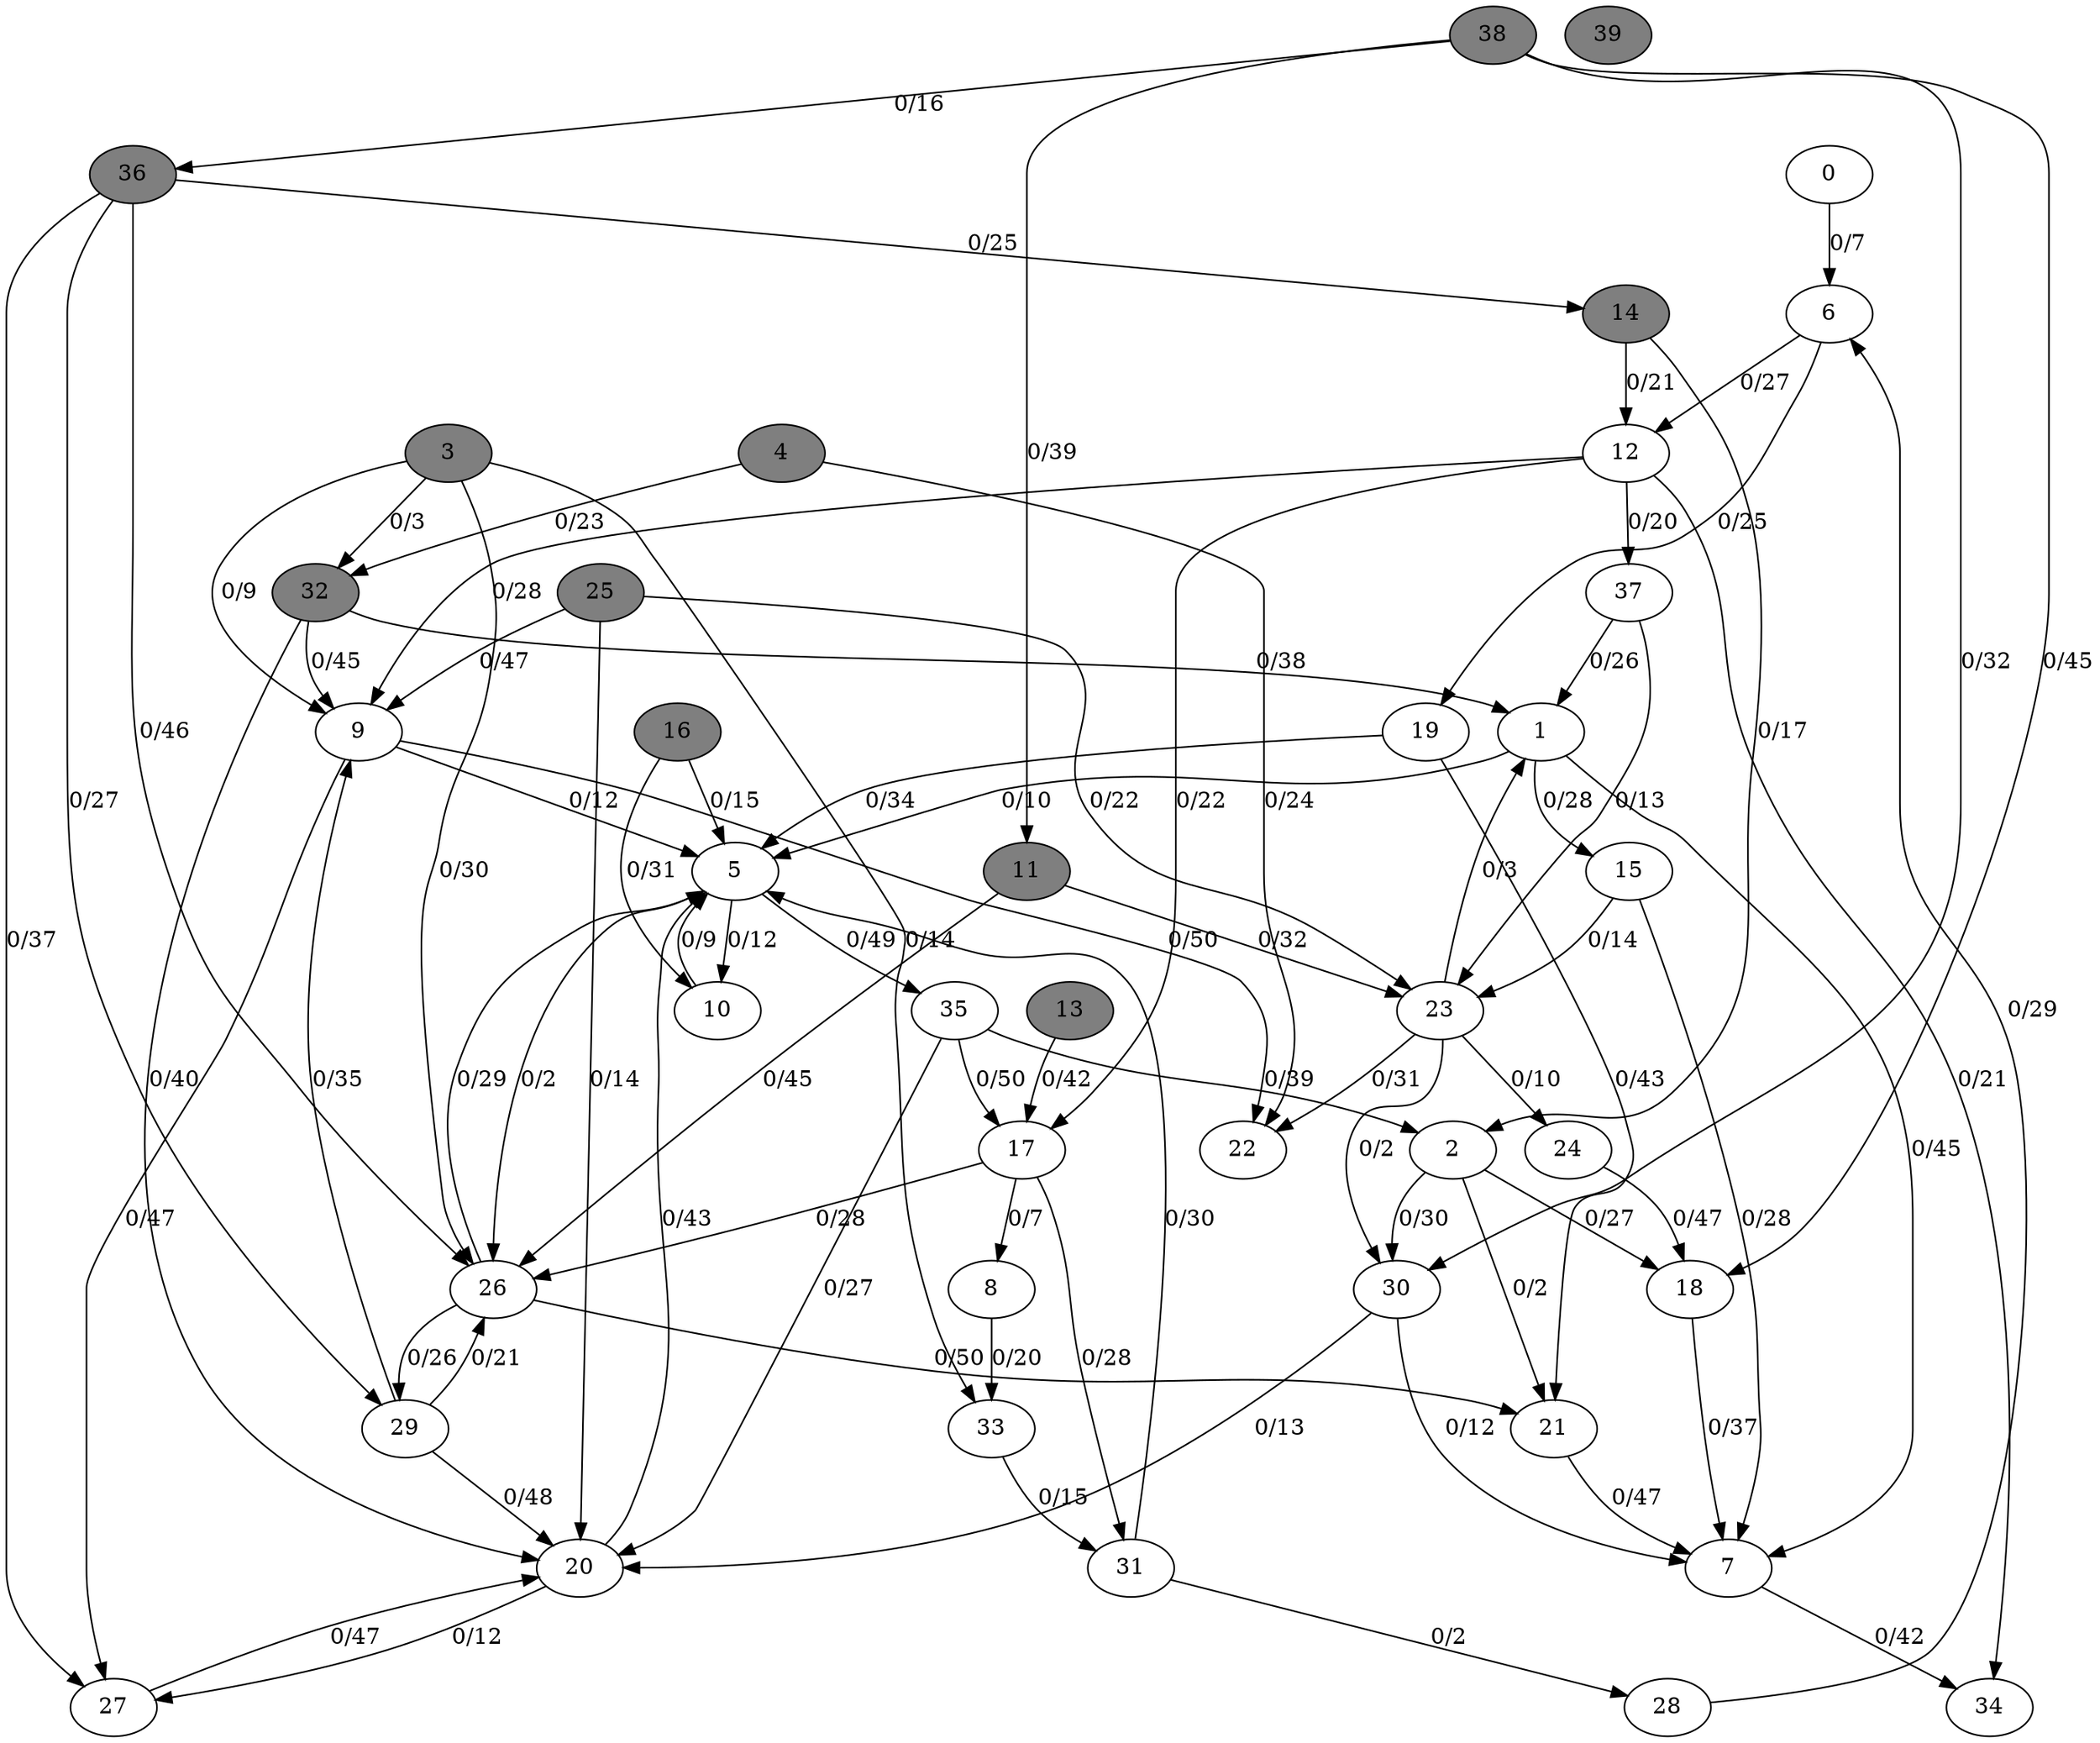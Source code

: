 digraph G {
	0[style=filled fillcolor=grey100];
	0->6[label ="0/7"] ;
	1[style=filled fillcolor=grey100];
	1->5[label ="0/10"] ;
	1->7[label ="0/45"] ;
	1->15[label ="0/28"] ;
	2[style=filled fillcolor=grey100];
	2->18[label ="0/27"] ;
	2->21[label ="0/2"] ;
	2->30[label ="0/30"] ;
	3[style=filled fillcolor=grey50];
	3->9[label ="0/9"] ;
	3->26[label ="0/30"] ;
	3->32[label ="0/3"] ;
	3->33[label ="0/14"] ;
	4[style=filled fillcolor=grey50];
	4->22[label ="0/24"] ;
	4->32[label ="0/23"] ;
	5[style=filled fillcolor=grey100];
	5->10[label ="0/12"] ;
	5->26[label ="0/2"] ;
	5->35[label ="0/49"] ;
	6[style=filled fillcolor=grey100];
	6->12[label ="0/27"] ;
	6->19[label ="0/25"] ;
	7[style=filled fillcolor=grey100];
	7->34[label ="0/42"] ;
	8[style=filled fillcolor=grey100];
	8->33[label ="0/20"] ;
	9[style=filled fillcolor=grey100];
	9->5[label ="0/12"] ;
	9->22[label ="0/50"] ;
	9->27[label ="0/47"] ;
	10[style=filled fillcolor=grey100];
	10->5[label ="0/9"] ;
	11[style=filled fillcolor=grey50];
	11->23[label ="0/32"] ;
	11->26[label ="0/45"] ;
	12[style=filled fillcolor=grey100];
	12->9[label ="0/28"] ;
	12->17[label ="0/22"] ;
	12->34[label ="0/21"] ;
	12->37[label ="0/20"] ;
	13[style=filled fillcolor=grey50];
	13->17[label ="0/42"] ;
	14[style=filled fillcolor=grey50];
	14->2[label ="0/17"] ;
	14->12[label ="0/21"] ;
	15[style=filled fillcolor=grey100];
	15->7[label ="0/28"] ;
	15->23[label ="0/14"] ;
	16[style=filled fillcolor=grey50];
	16->5[label ="0/15"] ;
	16->10[label ="0/31"] ;
	17[style=filled fillcolor=grey100];
	17->8[label ="0/7"] ;
	17->26[label ="0/28"] ;
	17->31[label ="0/28"] ;
	18[style=filled fillcolor=grey100];
	18->7[label ="0/37"] ;
	19[style=filled fillcolor=grey100];
	19->5[label ="0/34"] ;
	19->21[label ="0/43"] ;
	20[style=filled fillcolor=grey100];
	20->5[label ="0/43"] ;
	20->27[label ="0/12"] ;
	21[style=filled fillcolor=grey100];
	21->7[label ="0/47"] ;
	22[style=filled fillcolor=grey100];
	23[style=filled fillcolor=grey100];
	23->1[label ="0/3"] ;
	23->22[label ="0/31"] ;
	23->24[label ="0/10"] ;
	23->30[label ="0/2"] ;
	24[style=filled fillcolor=grey100];
	24->18[label ="0/47"] ;
	25[style=filled fillcolor=grey50];
	25->9[label ="0/47"] ;
	25->20[label ="0/14"] ;
	25->23[label ="0/22"] ;
	26[style=filled fillcolor=grey100];
	26->5[label ="0/29"] ;
	26->21[label ="0/50"] ;
	26->29[label ="0/26"] ;
	27[style=filled fillcolor=grey100];
	27->20[label ="0/47"] ;
	28[style=filled fillcolor=grey100];
	28->6[label ="0/29"] ;
	29[style=filled fillcolor=grey100];
	29->9[label ="0/35"] ;
	29->20[label ="0/48"] ;
	29->26[label ="0/21"] ;
	30[style=filled fillcolor=grey100];
	30->7[label ="0/12"] ;
	30->20[label ="0/13"] ;
	31[style=filled fillcolor=grey100];
	31->5[label ="0/30"] ;
	31->28[label ="0/2"] ;
	32[style=filled fillcolor=grey50];
	32->1[label ="0/38"] ;
	32->9[label ="0/45"] ;
	32->20[label ="0/40"] ;
	33[style=filled fillcolor=grey100];
	33->31[label ="0/15"] ;
	34[style=filled fillcolor=grey100];
	35[style=filled fillcolor=grey100];
	35->2[label ="0/39"] ;
	35->17[label ="0/50"] ;
	35->20[label ="0/27"] ;
	36[style=filled fillcolor=grey50];
	36->14[label ="0/25"] ;
	36->26[label ="0/46"] ;
	36->27[label ="0/37"] ;
	36->29[label ="0/27"] ;
	37[style=filled fillcolor=grey100];
	37->1[label ="0/26"] ;
	37->23[label ="0/13"] ;
	38[style=filled fillcolor=grey50];
	38->11[label ="0/39"] ;
	38->18[label ="0/45"] ;
	38->30[label ="0/32"] ;
	38->36[label ="0/16"] ;
	39[style=filled fillcolor=grey50];
}
